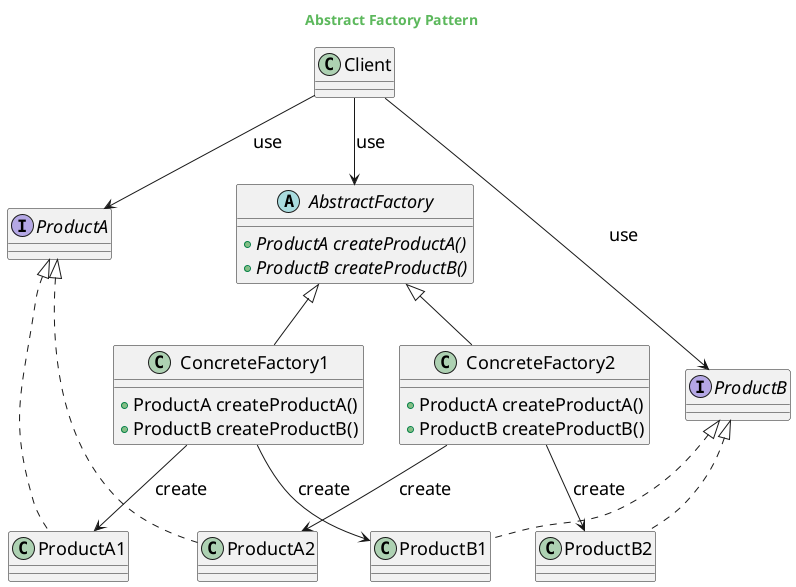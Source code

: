 @startuml
skinparam backgroundcolor transparent
skinparam classFontSize 18
skinparam noteFontSize 18
skinparam arrowFontSize 18
skinparam classAttributeFontSize 18

skinparam titleFontColor #5cb85c

Title Abstract Factory Pattern

interface ProductA
interface ProductB

class ProductA1 implements ProductA
class ProductB1 implements ProductB

class ProductA2 implements ProductA
class ProductB2 implements ProductB

abstract class AbstractFactory{
    + {abstract} ProductA createProductA()
    + {abstract} ProductB createProductB()
}

class ConcreteFactory1 extends AbstractFactory{
    + ProductA createProductA()
    + ProductB createProductB()
}

class ConcreteFactory2 extends AbstractFactory{
    + ProductA createProductA()
    + ProductB createProductB()
}

ConcreteFactory1 --> ProductA1: create
ConcreteFactory1 --> ProductB1: create

ConcreteFactory2 --> ProductA2: create
ConcreteFactory2 --> ProductB2: create

class Client

Client --> AbstractFactory: use
Client --> ProductA: use
Client --> ProductB: use

@enduml